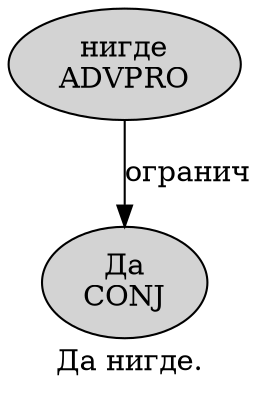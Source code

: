 digraph SENTENCE_2978 {
	graph [label="Да нигде."]
	node [style=filled]
		0 [label="Да
CONJ" color="" fillcolor=lightgray penwidth=1 shape=ellipse]
		1 [label="нигде
ADVPRO" color="" fillcolor=lightgray penwidth=1 shape=ellipse]
			1 -> 0 [label="огранич"]
}